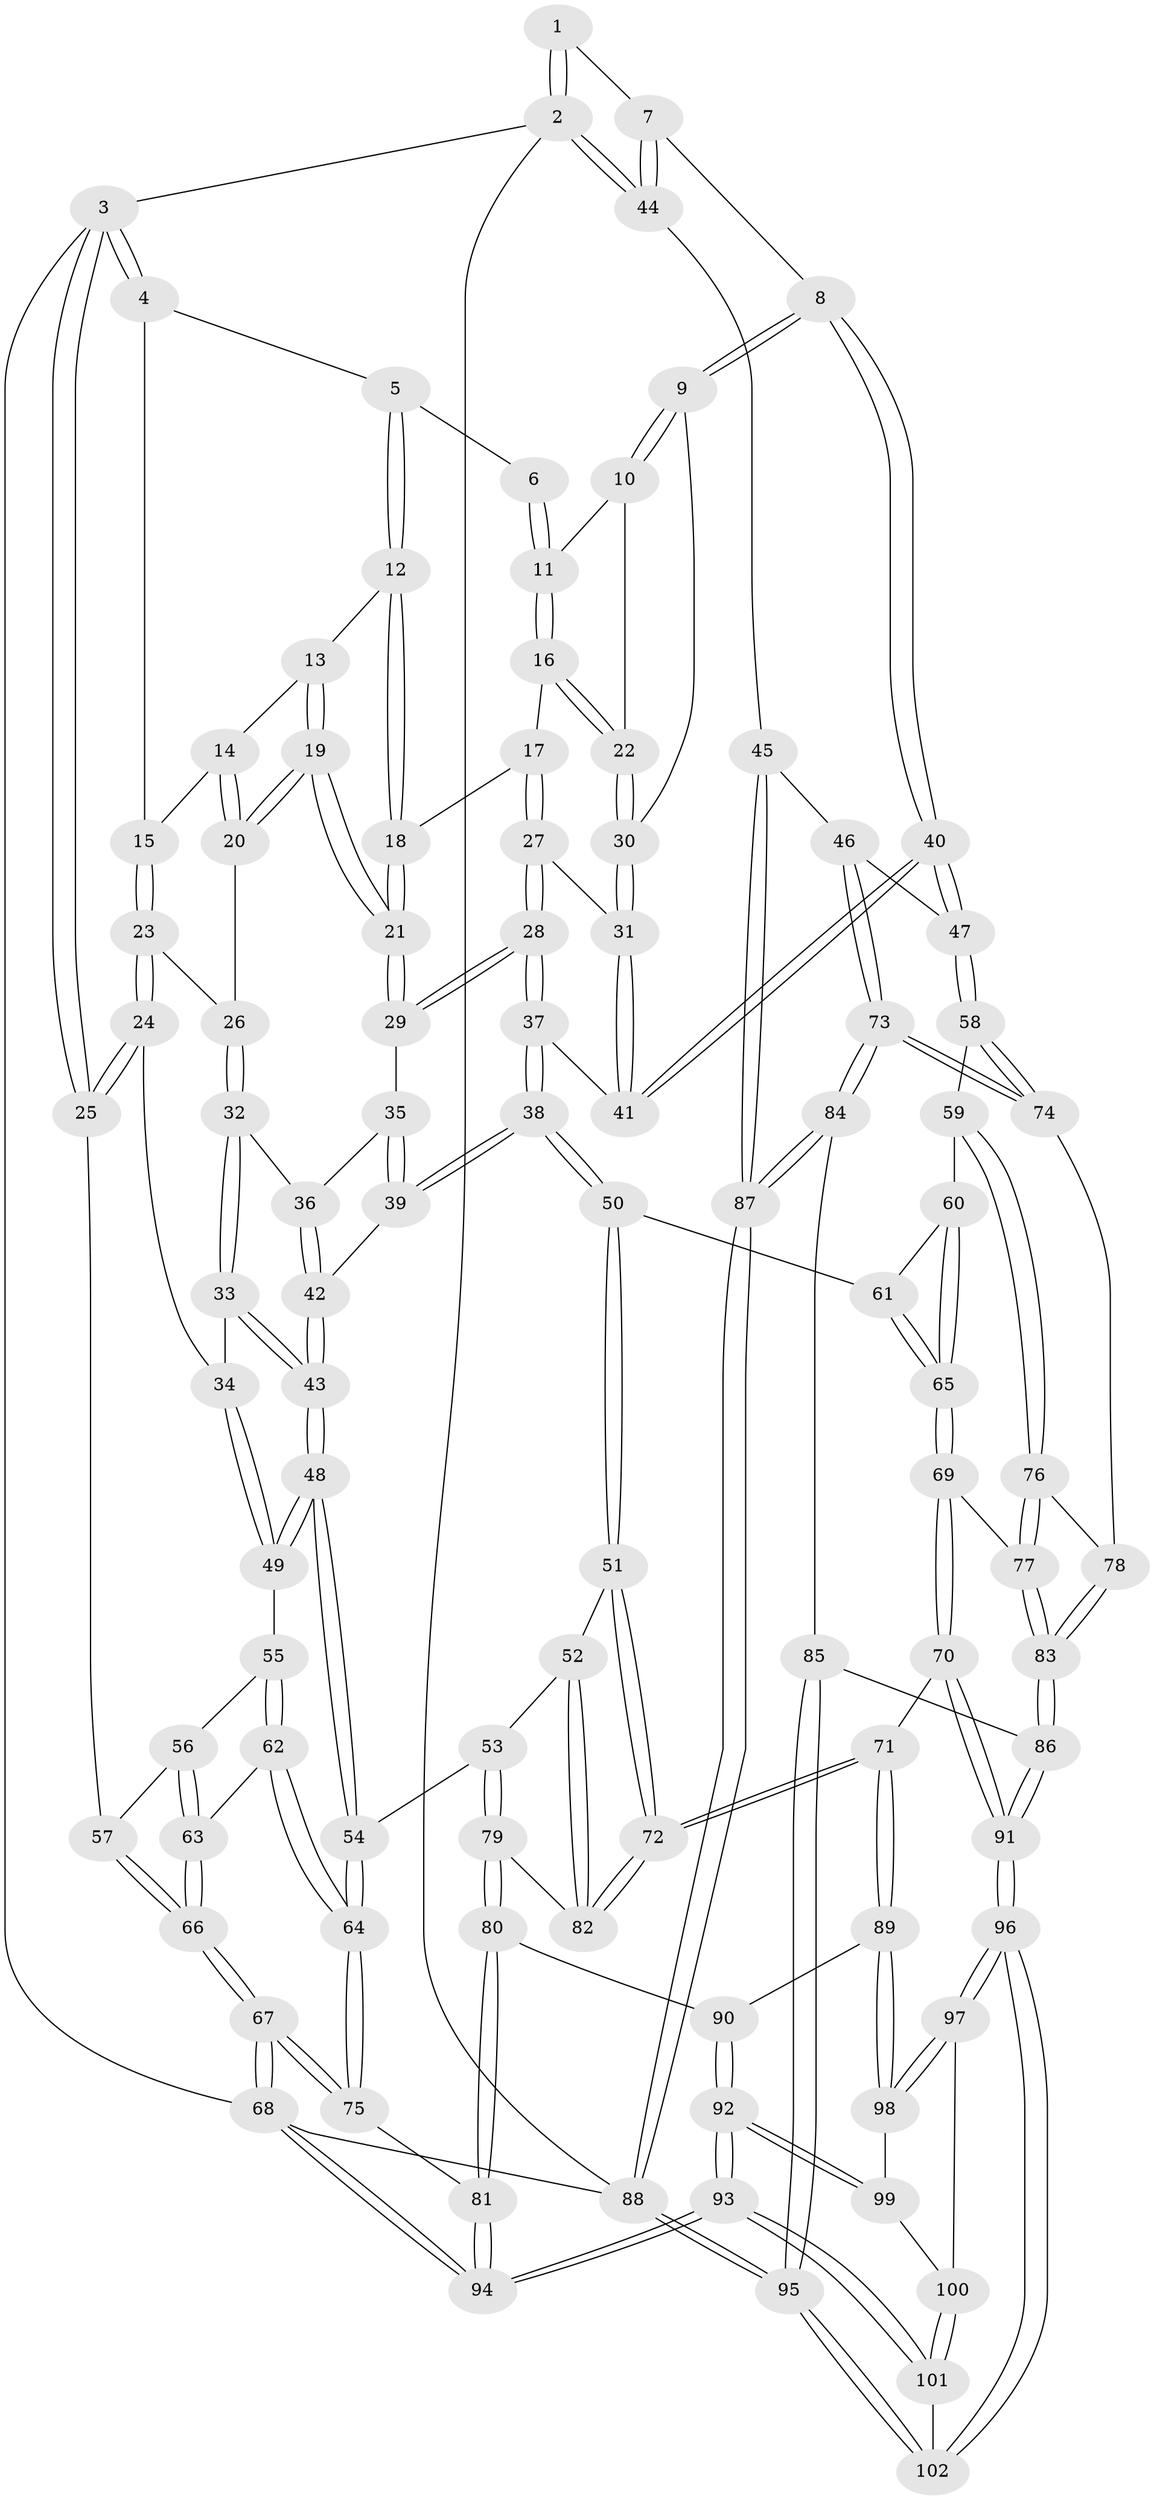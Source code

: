 // Generated by graph-tools (version 1.1) at 2025/27/03/09/25 03:27:03]
// undirected, 102 vertices, 252 edges
graph export_dot {
graph [start="1"]
  node [color=gray90,style=filled];
  1 [pos="+0.6867873631493681+0"];
  2 [pos="+1+0"];
  3 [pos="+0+0"];
  4 [pos="+0.21936057248159455+0"];
  5 [pos="+0.5030592303795034+0"];
  6 [pos="+0.624706853754397+0"];
  7 [pos="+0.9928249743207394+0.21931763652725578"];
  8 [pos="+0.9085548376304358+0.24356918832564883"];
  9 [pos="+0.8439896085480252+0.21968035042705503"];
  10 [pos="+0.7113276130612162+0.06797369564500387"];
  11 [pos="+0.6824935779016105+0.027777359624088886"];
  12 [pos="+0.48306835068374643+0"];
  13 [pos="+0.4093826672886676+0.12978565196049657"];
  14 [pos="+0.3272676480954791+0.14094808698541117"];
  15 [pos="+0.23156164660632736+0.10056091597468948"];
  16 [pos="+0.5814504386074179+0.21691326215774764"];
  17 [pos="+0.5792797723671236+0.21768326074515051"];
  18 [pos="+0.5180092279136923+0.20255489880807084"];
  19 [pos="+0.40929519576010237+0.24500803665331353"];
  20 [pos="+0.3795500906813102+0.23465010988389953"];
  21 [pos="+0.42773846466880616+0.2652512443369884"];
  22 [pos="+0.6451849700589951+0.24127577361951752"];
  23 [pos="+0.2119530281213224+0.16761087490142748"];
  24 [pos="+0+0.3197258431577252"];
  25 [pos="+0+0.3178412766593028"];
  26 [pos="+0.2558083937559565+0.23112787645099372"];
  27 [pos="+0.5680112822290994+0.3483426735599263"];
  28 [pos="+0.5246212472875099+0.39071217199911773"];
  29 [pos="+0.4277899044388359+0.26727924549267695"];
  30 [pos="+0.6964959633281635+0.27783916707455836"];
  31 [pos="+0.6708948642989203+0.3240587883506372"];
  32 [pos="+0.2549722897222778+0.3101759255916131"];
  33 [pos="+0.1422034217239882+0.3918110448314478"];
  34 [pos="+0.09630977933021317+0.3872470424245731"];
  35 [pos="+0.38893028152634324+0.3055669148271075"];
  36 [pos="+0.302688171481464+0.3388024445025712"];
  37 [pos="+0.5203284496369129+0.4613874216457084"];
  38 [pos="+0.48920160936865376+0.50259709283898"];
  39 [pos="+0.3765473736087728+0.46603287427713447"];
  40 [pos="+0.8019625855638665+0.5053668191814386"];
  41 [pos="+0.7226664644508868+0.464608297372189"];
  42 [pos="+0.32496358199015835+0.46424070704725284"];
  43 [pos="+0.270039417282254+0.49099107300148176"];
  44 [pos="+1+0.16369280860361346"];
  45 [pos="+1+0.5849862996356954"];
  46 [pos="+0.9319196474147365+0.5756665754959363"];
  47 [pos="+0.8128891588214128+0.5404720945775964"];
  48 [pos="+0.24338418112637125+0.5835764362674427"];
  49 [pos="+0.14562747830424277+0.5733749181572416"];
  50 [pos="+0.4936633637854117+0.5608367790914667"];
  51 [pos="+0.41326494004206477+0.6590960768266467"];
  52 [pos="+0.3816047279192154+0.661706086063353"];
  53 [pos="+0.3319918353653036+0.6632944794505541"];
  54 [pos="+0.26148337666794524+0.6308452100607577"];
  55 [pos="+0.11830641786831496+0.5863008849874065"];
  56 [pos="+0.11213862876818671+0.5851000030301203"];
  57 [pos="+0+0.4032096609251363"];
  58 [pos="+0.7691554576498761+0.6065299597899451"];
  59 [pos="+0.7233852459085397+0.6304681169664166"];
  60 [pos="+0.617747685816332+0.617452633000321"];
  61 [pos="+0.5124097377093904+0.5743903656749686"];
  62 [pos="+0.10995033576751262+0.6859262976331925"];
  63 [pos="+0.0032569797626091413+0.6552070945531728"];
  64 [pos="+0.15803091232646593+0.7486319959734633"];
  65 [pos="+0.5739549329545112+0.7763173043143352"];
  66 [pos="+0+0.6557070124792408"];
  67 [pos="+0+0.757399519957765"];
  68 [pos="+0+1"];
  69 [pos="+0.5749911980948563+0.7913919849002741"];
  70 [pos="+0.555051488264505+0.8117210656945907"];
  71 [pos="+0.4807155789230965+0.8184538441536152"];
  72 [pos="+0.46938293023129124+0.7995445624438855"];
  73 [pos="+0.8999280839744348+0.8136937239995085"];
  74 [pos="+0.813782165496032+0.727112587223942"];
  75 [pos="+0.15291520653531956+0.7870963926077038"];
  76 [pos="+0.675370789077293+0.740127942620936"];
  77 [pos="+0.6489561119673574+0.767884206203912"];
  78 [pos="+0.7557233633840074+0.7862793453899204"];
  79 [pos="+0.3036031828049505+0.7866124364257256"];
  80 [pos="+0.2792814380907714+0.8263984688388715"];
  81 [pos="+0.18763278090059832+0.862165503792665"];
  82 [pos="+0.3574353974910585+0.7802561776716236"];
  83 [pos="+0.7582091068862599+0.8961740947151365"];
  84 [pos="+0.9026101354148915+0.8188444531977529"];
  85 [pos="+0.8994994793150154+0.823183530183585"];
  86 [pos="+0.7609101419901564+0.9028343565902889"];
  87 [pos="+1+0.7950382394187798"];
  88 [pos="+1+1"];
  89 [pos="+0.4622673200450453+0.8445862516631782"];
  90 [pos="+0.34033989064430226+0.8463767649211684"];
  91 [pos="+0.7020544188237677+1"];
  92 [pos="+0.3506866973383218+0.9616791200116129"];
  93 [pos="+0.16638861313421047+1"];
  94 [pos="+0.11209816355275219+1"];
  95 [pos="+0.9962629075835336+1"];
  96 [pos="+0.6986069976981625+1"];
  97 [pos="+0.5687157659777052+1"];
  98 [pos="+0.4605669296925891+0.8542028973212656"];
  99 [pos="+0.4598761658080777+0.85556877906613"];
  100 [pos="+0.45331899035443324+0.9520971748769874"];
  101 [pos="+0.28574115754509843+1"];
  102 [pos="+0.7043380941736357+1"];
  1 -- 2;
  1 -- 2;
  1 -- 7;
  2 -- 3;
  2 -- 44;
  2 -- 44;
  2 -- 88;
  3 -- 4;
  3 -- 4;
  3 -- 25;
  3 -- 25;
  3 -- 68;
  4 -- 5;
  4 -- 15;
  5 -- 6;
  5 -- 12;
  5 -- 12;
  6 -- 11;
  6 -- 11;
  7 -- 8;
  7 -- 44;
  7 -- 44;
  8 -- 9;
  8 -- 9;
  8 -- 40;
  8 -- 40;
  9 -- 10;
  9 -- 10;
  9 -- 30;
  10 -- 11;
  10 -- 22;
  11 -- 16;
  11 -- 16;
  12 -- 13;
  12 -- 18;
  12 -- 18;
  13 -- 14;
  13 -- 19;
  13 -- 19;
  14 -- 15;
  14 -- 20;
  14 -- 20;
  15 -- 23;
  15 -- 23;
  16 -- 17;
  16 -- 22;
  16 -- 22;
  17 -- 18;
  17 -- 27;
  17 -- 27;
  18 -- 21;
  18 -- 21;
  19 -- 20;
  19 -- 20;
  19 -- 21;
  19 -- 21;
  20 -- 26;
  21 -- 29;
  21 -- 29;
  22 -- 30;
  22 -- 30;
  23 -- 24;
  23 -- 24;
  23 -- 26;
  24 -- 25;
  24 -- 25;
  24 -- 34;
  25 -- 57;
  26 -- 32;
  26 -- 32;
  27 -- 28;
  27 -- 28;
  27 -- 31;
  28 -- 29;
  28 -- 29;
  28 -- 37;
  28 -- 37;
  29 -- 35;
  30 -- 31;
  30 -- 31;
  31 -- 41;
  31 -- 41;
  32 -- 33;
  32 -- 33;
  32 -- 36;
  33 -- 34;
  33 -- 43;
  33 -- 43;
  34 -- 49;
  34 -- 49;
  35 -- 36;
  35 -- 39;
  35 -- 39;
  36 -- 42;
  36 -- 42;
  37 -- 38;
  37 -- 38;
  37 -- 41;
  38 -- 39;
  38 -- 39;
  38 -- 50;
  38 -- 50;
  39 -- 42;
  40 -- 41;
  40 -- 41;
  40 -- 47;
  40 -- 47;
  42 -- 43;
  42 -- 43;
  43 -- 48;
  43 -- 48;
  44 -- 45;
  45 -- 46;
  45 -- 87;
  45 -- 87;
  46 -- 47;
  46 -- 73;
  46 -- 73;
  47 -- 58;
  47 -- 58;
  48 -- 49;
  48 -- 49;
  48 -- 54;
  48 -- 54;
  49 -- 55;
  50 -- 51;
  50 -- 51;
  50 -- 61;
  51 -- 52;
  51 -- 72;
  51 -- 72;
  52 -- 53;
  52 -- 82;
  52 -- 82;
  53 -- 54;
  53 -- 79;
  53 -- 79;
  54 -- 64;
  54 -- 64;
  55 -- 56;
  55 -- 62;
  55 -- 62;
  56 -- 57;
  56 -- 63;
  56 -- 63;
  57 -- 66;
  57 -- 66;
  58 -- 59;
  58 -- 74;
  58 -- 74;
  59 -- 60;
  59 -- 76;
  59 -- 76;
  60 -- 61;
  60 -- 65;
  60 -- 65;
  61 -- 65;
  61 -- 65;
  62 -- 63;
  62 -- 64;
  62 -- 64;
  63 -- 66;
  63 -- 66;
  64 -- 75;
  64 -- 75;
  65 -- 69;
  65 -- 69;
  66 -- 67;
  66 -- 67;
  67 -- 68;
  67 -- 68;
  67 -- 75;
  67 -- 75;
  68 -- 94;
  68 -- 94;
  68 -- 88;
  69 -- 70;
  69 -- 70;
  69 -- 77;
  70 -- 71;
  70 -- 91;
  70 -- 91;
  71 -- 72;
  71 -- 72;
  71 -- 89;
  71 -- 89;
  72 -- 82;
  72 -- 82;
  73 -- 74;
  73 -- 74;
  73 -- 84;
  73 -- 84;
  74 -- 78;
  75 -- 81;
  76 -- 77;
  76 -- 77;
  76 -- 78;
  77 -- 83;
  77 -- 83;
  78 -- 83;
  78 -- 83;
  79 -- 80;
  79 -- 80;
  79 -- 82;
  80 -- 81;
  80 -- 81;
  80 -- 90;
  81 -- 94;
  81 -- 94;
  83 -- 86;
  83 -- 86;
  84 -- 85;
  84 -- 87;
  84 -- 87;
  85 -- 86;
  85 -- 95;
  85 -- 95;
  86 -- 91;
  86 -- 91;
  87 -- 88;
  87 -- 88;
  88 -- 95;
  88 -- 95;
  89 -- 90;
  89 -- 98;
  89 -- 98;
  90 -- 92;
  90 -- 92;
  91 -- 96;
  91 -- 96;
  92 -- 93;
  92 -- 93;
  92 -- 99;
  92 -- 99;
  93 -- 94;
  93 -- 94;
  93 -- 101;
  93 -- 101;
  95 -- 102;
  95 -- 102;
  96 -- 97;
  96 -- 97;
  96 -- 102;
  96 -- 102;
  97 -- 98;
  97 -- 98;
  97 -- 100;
  98 -- 99;
  99 -- 100;
  100 -- 101;
  100 -- 101;
  101 -- 102;
}
